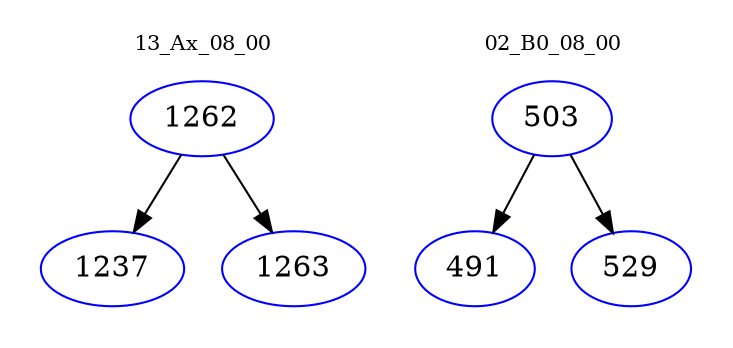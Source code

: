 digraph{
subgraph cluster_0 {
color = white
label = "13_Ax_08_00";
fontsize=10;
T0_1262 [label="1262", color="blue"]
T0_1262 -> T0_1237 [color="black"]
T0_1237 [label="1237", color="blue"]
T0_1262 -> T0_1263 [color="black"]
T0_1263 [label="1263", color="blue"]
}
subgraph cluster_1 {
color = white
label = "02_B0_08_00";
fontsize=10;
T1_503 [label="503", color="blue"]
T1_503 -> T1_491 [color="black"]
T1_491 [label="491", color="blue"]
T1_503 -> T1_529 [color="black"]
T1_529 [label="529", color="blue"]
}
}
